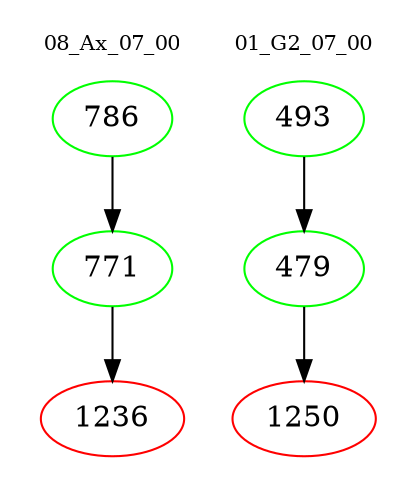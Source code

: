 digraph{
subgraph cluster_0 {
color = white
label = "08_Ax_07_00";
fontsize=10;
T0_786 [label="786", color="green"]
T0_786 -> T0_771 [color="black"]
T0_771 [label="771", color="green"]
T0_771 -> T0_1236 [color="black"]
T0_1236 [label="1236", color="red"]
}
subgraph cluster_1 {
color = white
label = "01_G2_07_00";
fontsize=10;
T1_493 [label="493", color="green"]
T1_493 -> T1_479 [color="black"]
T1_479 [label="479", color="green"]
T1_479 -> T1_1250 [color="black"]
T1_1250 [label="1250", color="red"]
}
}
